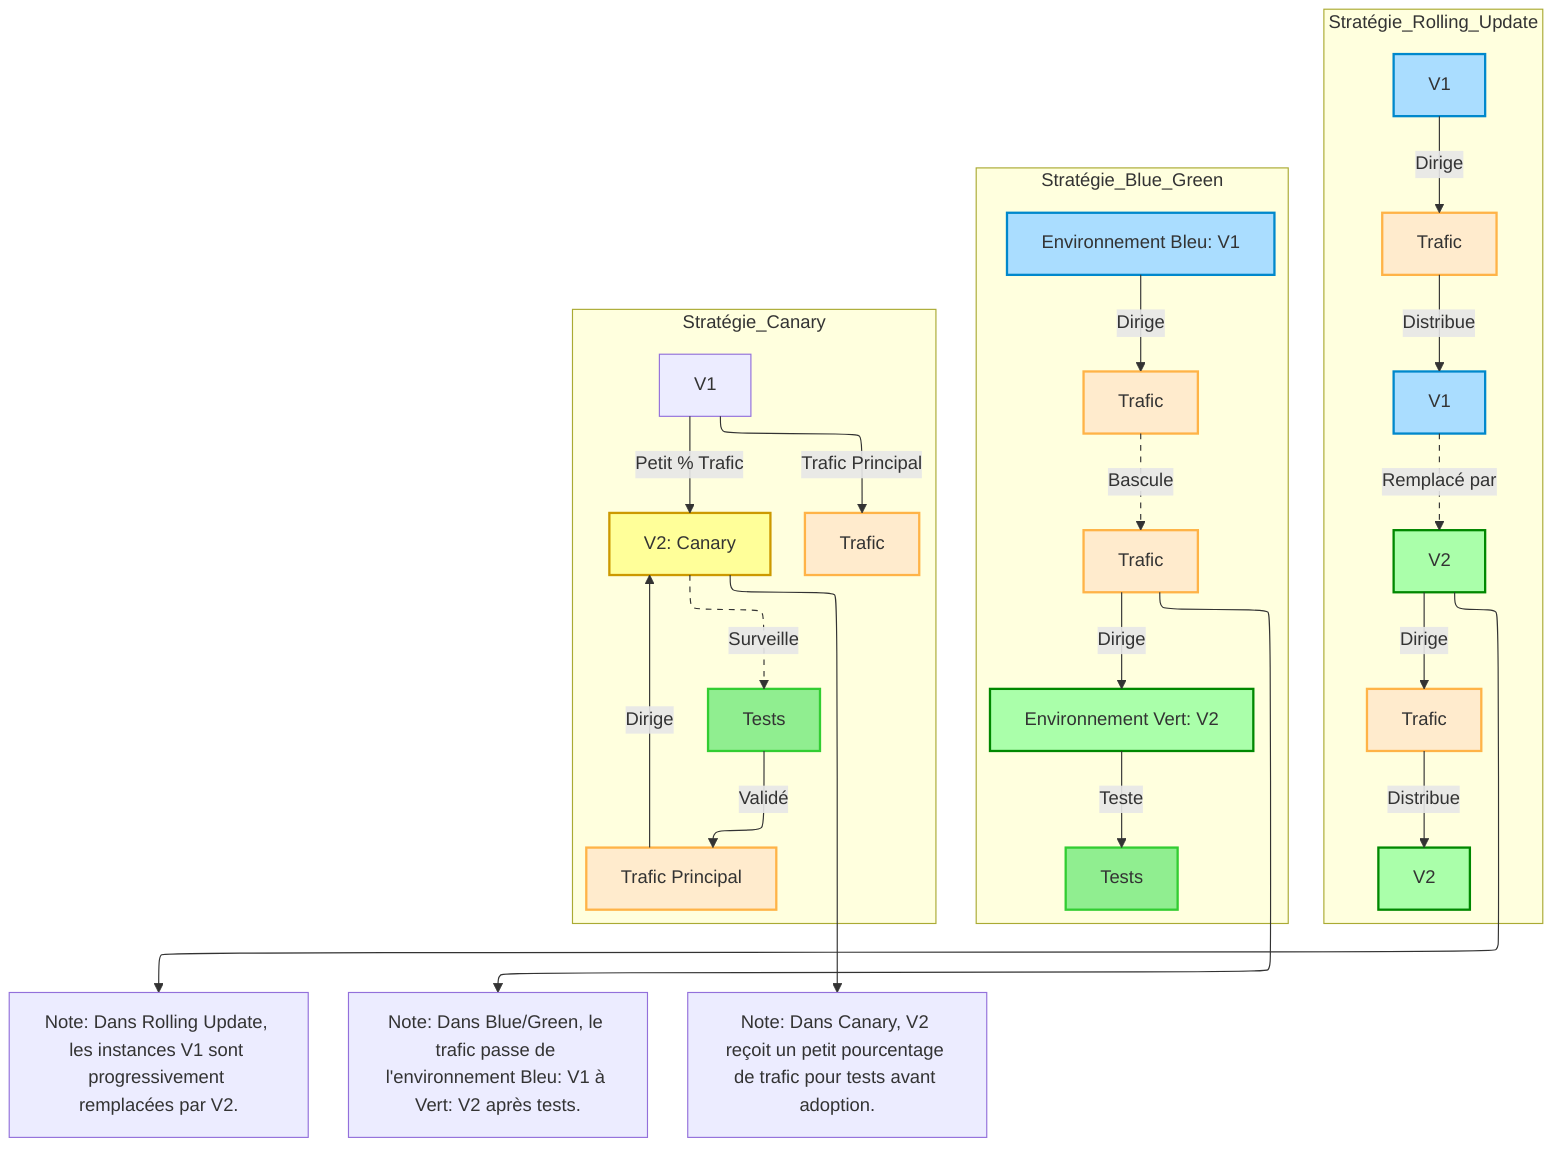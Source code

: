 ---
config:
  layout: elk
---
flowchart TD
 subgraph s1["Stratégie_Rolling_Update"]
        RU_B["Trafic"]
        RU_A["V1"]
        RU_C["V1"]
        RU_D["V2"]
        RU_E["Trafic"]
        RU_F["V2"]
  end
 subgraph s2["Stratégie_Blue_Green"]
        BG_B["Trafic"]
        BG_A["Environnement Bleu: V1"]
        BG_D["Tests"]
        BG_C["Environnement Vert: V2"]
        BG_E["Trafic"]
  end
 subgraph s3["Stratégie_Canary"]
        CA_B["Trafic"]
        CA_A["V1"]
        CA_C["V2: Canary"]
        CA_D["Tests"]
        CA_E["Trafic Principal"]
  end
    RU_A -- Dirige --> RU_B
    RU_B -- Distribue --> RU_C
    RU_C -- Remplacé par --> RU_D
    RU_D -- Dirige --> RU_E
    RU_E -- Distribue --> RU_F
    BG_A -- Dirige --> BG_B
    BG_C -- Teste --> BG_D
    BG_B -- Bascule --> BG_E
    BG_E -- Dirige --> BG_C
    CA_A -- Trafic Principal --> CA_B
    CA_A -- Petit % Trafic --> CA_C
    CA_C -- Surveille --> CA_D
    CA_D -- Validé --> CA_E
    CA_E -- Dirige --> CA_C
    RU_D --> note1["Note: Dans Rolling Update, les instances V1 sont progressivement remplacées par V2."]
    BG_E --> note2@{ label: "Note: Dans Blue/Green, le trafic passe de l'environnement Bleu: V1 à Vert: V2 après tests." }
    CA_C --> note3["Note: Dans Canary, V2 reçoit un petit pourcentage de trafic pour tests avant adoption."]
    note2@{ shape: rect}
     RU_A:::v1
     RU_B:::traffic
     RU_C:::v1
     RU_D:::v2
     RU_E:::traffic
     RU_F:::v2
     BG_A:::v1
     BG_B:::traffic
     BG_C:::v2
     BG_D:::tests
     BG_E:::traffic
     CA_B:::traffic
     CA_C:::canary
     CA_D:::tests
     CA_E:::traffic
    classDef v1 fill:#aaddff,stroke:#0088cc,stroke-width:2px
    classDef v2 fill:#aaffaa,stroke:#008800,stroke-width:2px
    classDef canary fill:#ffff99,stroke:#cc9900,stroke-width:2px
    classDef traffic fill:#ffebcd,stroke:#ffb347,stroke-width:2px
    classDef tests fill:#90ee90,stroke:#32cd32,stroke-width:2px
    linkStyle 2 stroke-dasharray: 5 5,fill:none
    linkStyle 7 stroke-dasharray: 5 5,fill:none
    linkStyle 11 stroke-dasharray: 5 5,fill:none